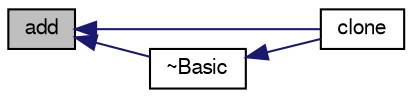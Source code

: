digraph "add"
{
  bgcolor="transparent";
  edge [fontname="FreeSans",fontsize="10",labelfontname="FreeSans",labelfontsize="10"];
  node [fontname="FreeSans",fontsize="10",shape=record];
  rankdir="LR";
  Node36 [label="add",height=0.2,width=0.4,color="black", fillcolor="grey75", style="filled", fontcolor="black"];
  Node36 -> Node37 [dir="back",color="midnightblue",fontsize="10",style="solid",fontname="FreeSans"];
  Node37 [label="clone",height=0.2,width=0.4,color="black",URL="$a24206.html#ac381531cd6a0b2093de96a75f026a2a0",tooltip="Construct and return a clone. "];
  Node36 -> Node38 [dir="back",color="midnightblue",fontsize="10",style="solid",fontname="FreeSans"];
  Node38 [label="~Basic",height=0.2,width=0.4,color="black",URL="$a24206.html#a48bd20d75846c3952efc30dda1b4e0dc",tooltip="Destructor. "];
  Node38 -> Node37 [dir="back",color="midnightblue",fontsize="10",style="solid",fontname="FreeSans"];
}
